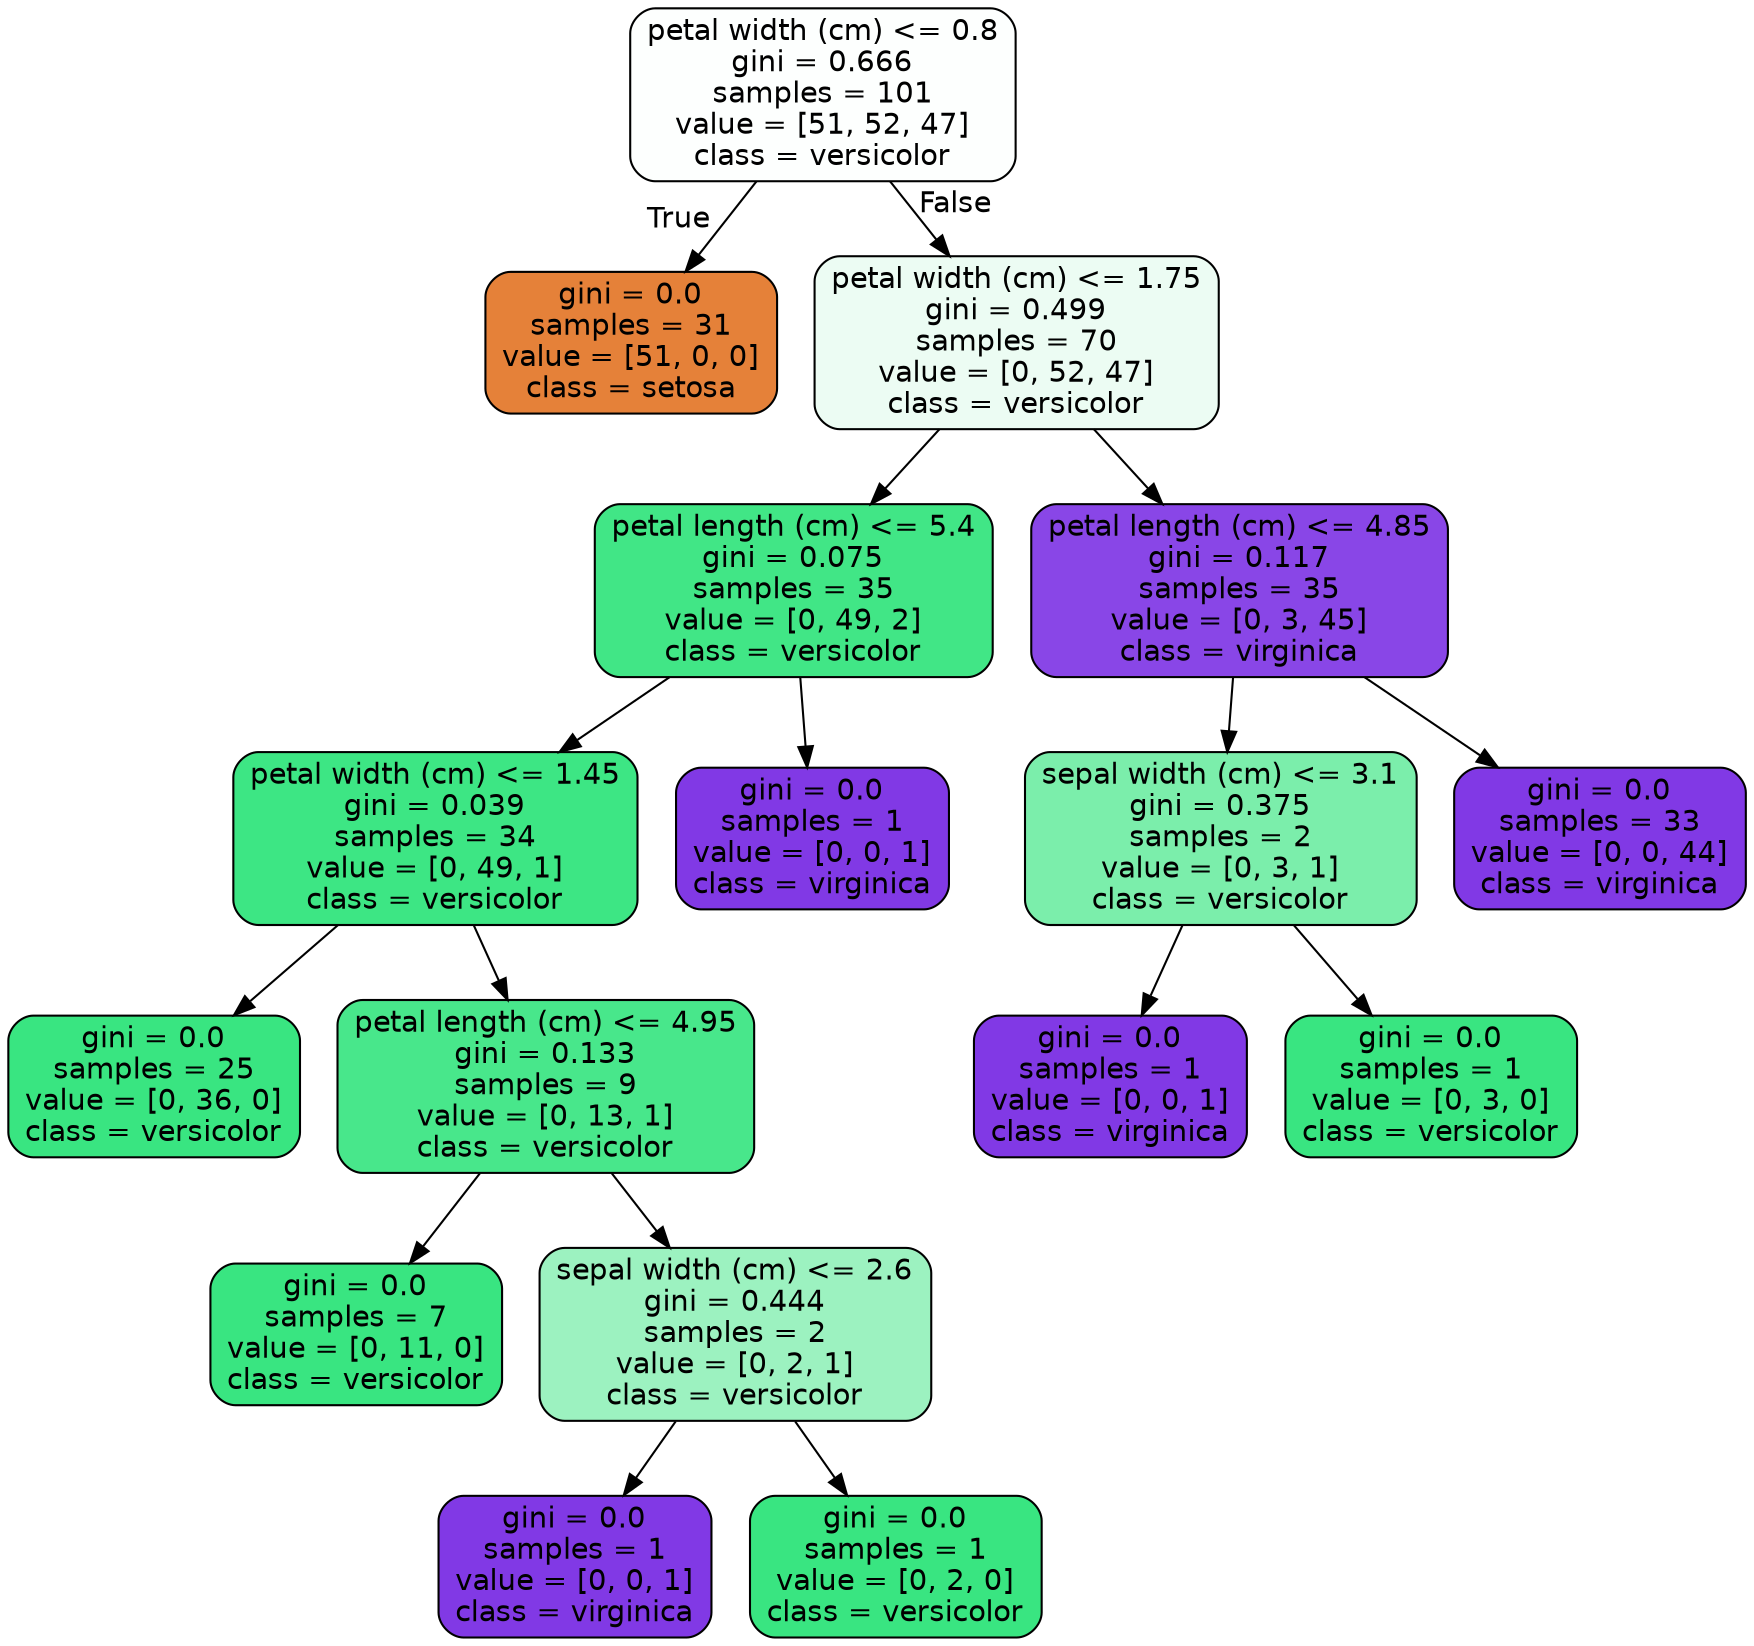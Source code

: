 digraph Tree {
node [shape=box, style="filled, rounded", color="black", fontname="helvetica"] ;
edge [fontname="helvetica"] ;
0 [label="petal width (cm) <= 0.8\ngini = 0.666\nsamples = 101\nvalue = [51, 52, 47]\nclass = versicolor", fillcolor="#fdfffe"] ;
1 [label="gini = 0.0\nsamples = 31\nvalue = [51, 0, 0]\nclass = setosa", fillcolor="#e58139"] ;
0 -> 1 [labeldistance=2.5, labelangle=45, headlabel="True"] ;
2 [label="petal width (cm) <= 1.75\ngini = 0.499\nsamples = 70\nvalue = [0, 52, 47]\nclass = versicolor", fillcolor="#ecfcf3"] ;
0 -> 2 [labeldistance=2.5, labelangle=-45, headlabel="False"] ;
3 [label="petal length (cm) <= 5.4\ngini = 0.075\nsamples = 35\nvalue = [0, 49, 2]\nclass = versicolor", fillcolor="#41e686"] ;
2 -> 3 ;
4 [label="petal width (cm) <= 1.45\ngini = 0.039\nsamples = 34\nvalue = [0, 49, 1]\nclass = versicolor", fillcolor="#3de684"] ;
3 -> 4 ;
5 [label="gini = 0.0\nsamples = 25\nvalue = [0, 36, 0]\nclass = versicolor", fillcolor="#39e581"] ;
4 -> 5 ;
6 [label="petal length (cm) <= 4.95\ngini = 0.133\nsamples = 9\nvalue = [0, 13, 1]\nclass = versicolor", fillcolor="#48e78b"] ;
4 -> 6 ;
7 [label="gini = 0.0\nsamples = 7\nvalue = [0, 11, 0]\nclass = versicolor", fillcolor="#39e581"] ;
6 -> 7 ;
8 [label="sepal width (cm) <= 2.6\ngini = 0.444\nsamples = 2\nvalue = [0, 2, 1]\nclass = versicolor", fillcolor="#9cf2c0"] ;
6 -> 8 ;
9 [label="gini = 0.0\nsamples = 1\nvalue = [0, 0, 1]\nclass = virginica", fillcolor="#8139e5"] ;
8 -> 9 ;
10 [label="gini = 0.0\nsamples = 1\nvalue = [0, 2, 0]\nclass = versicolor", fillcolor="#39e581"] ;
8 -> 10 ;
11 [label="gini = 0.0\nsamples = 1\nvalue = [0, 0, 1]\nclass = virginica", fillcolor="#8139e5"] ;
3 -> 11 ;
12 [label="petal length (cm) <= 4.85\ngini = 0.117\nsamples = 35\nvalue = [0, 3, 45]\nclass = virginica", fillcolor="#8946e7"] ;
2 -> 12 ;
13 [label="sepal width (cm) <= 3.1\ngini = 0.375\nsamples = 2\nvalue = [0, 3, 1]\nclass = versicolor", fillcolor="#7beeab"] ;
12 -> 13 ;
14 [label="gini = 0.0\nsamples = 1\nvalue = [0, 0, 1]\nclass = virginica", fillcolor="#8139e5"] ;
13 -> 14 ;
15 [label="gini = 0.0\nsamples = 1\nvalue = [0, 3, 0]\nclass = versicolor", fillcolor="#39e581"] ;
13 -> 15 ;
16 [label="gini = 0.0\nsamples = 33\nvalue = [0, 0, 44]\nclass = virginica", fillcolor="#8139e5"] ;
12 -> 16 ;
}